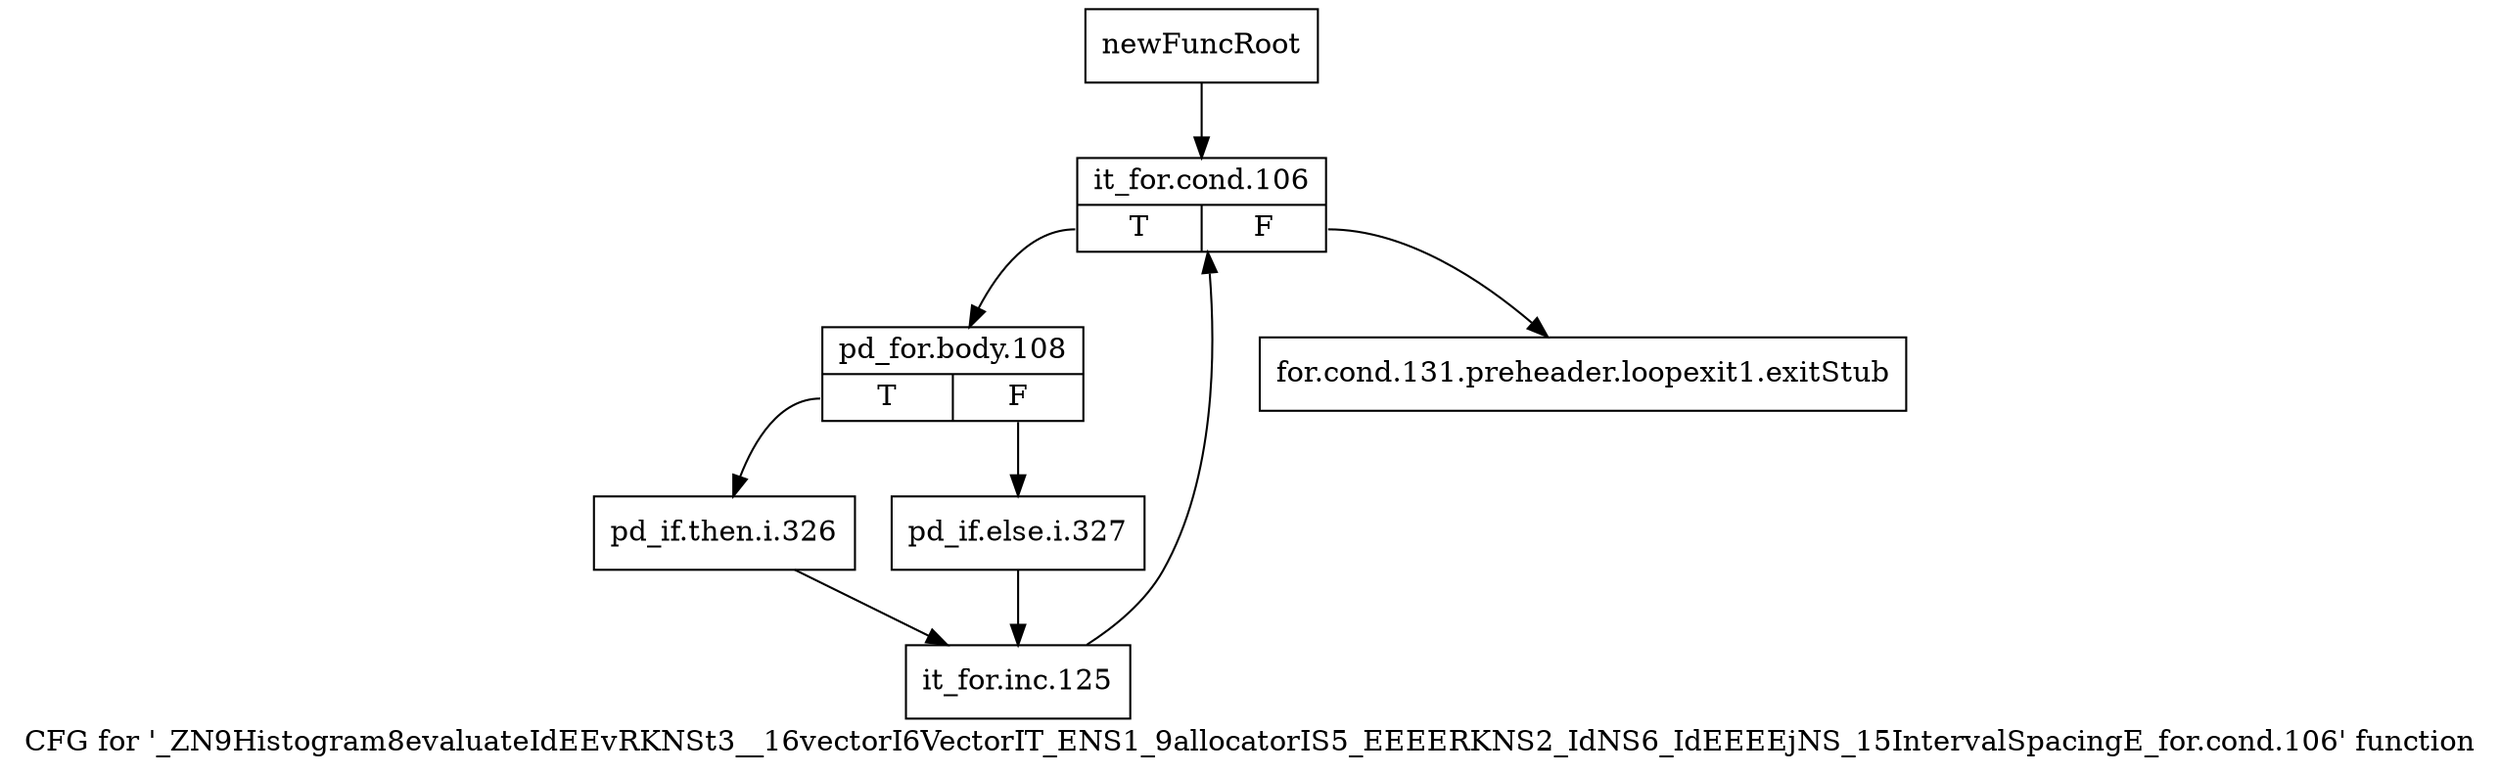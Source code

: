 digraph "CFG for '_ZN9Histogram8evaluateIdEEvRKNSt3__16vectorI6VectorIT_ENS1_9allocatorIS5_EEEERKNS2_IdNS6_IdEEEEjNS_15IntervalSpacingE_for.cond.106' function" {
	label="CFG for '_ZN9Histogram8evaluateIdEEvRKNSt3__16vectorI6VectorIT_ENS1_9allocatorIS5_EEEERKNS2_IdNS6_IdEEEEjNS_15IntervalSpacingE_for.cond.106' function";

	Node0x9460f40 [shape=record,label="{newFuncRoot}"];
	Node0x9460f40 -> Node0x9460fe0;
	Node0x9460f90 [shape=record,label="{for.cond.131.preheader.loopexit1.exitStub}"];
	Node0x9460fe0 [shape=record,label="{it_for.cond.106|{<s0>T|<s1>F}}"];
	Node0x9460fe0:s0 -> Node0x9461030;
	Node0x9460fe0:s1 -> Node0x9460f90;
	Node0x9461030 [shape=record,label="{pd_for.body.108|{<s0>T|<s1>F}}"];
	Node0x9461030:s0 -> Node0x94610d0;
	Node0x9461030:s1 -> Node0x9461080;
	Node0x9461080 [shape=record,label="{pd_if.else.i.327}"];
	Node0x9461080 -> Node0x9461120;
	Node0x94610d0 [shape=record,label="{pd_if.then.i.326}"];
	Node0x94610d0 -> Node0x9461120;
	Node0x9461120 [shape=record,label="{it_for.inc.125}"];
	Node0x9461120 -> Node0x9460fe0;
}
